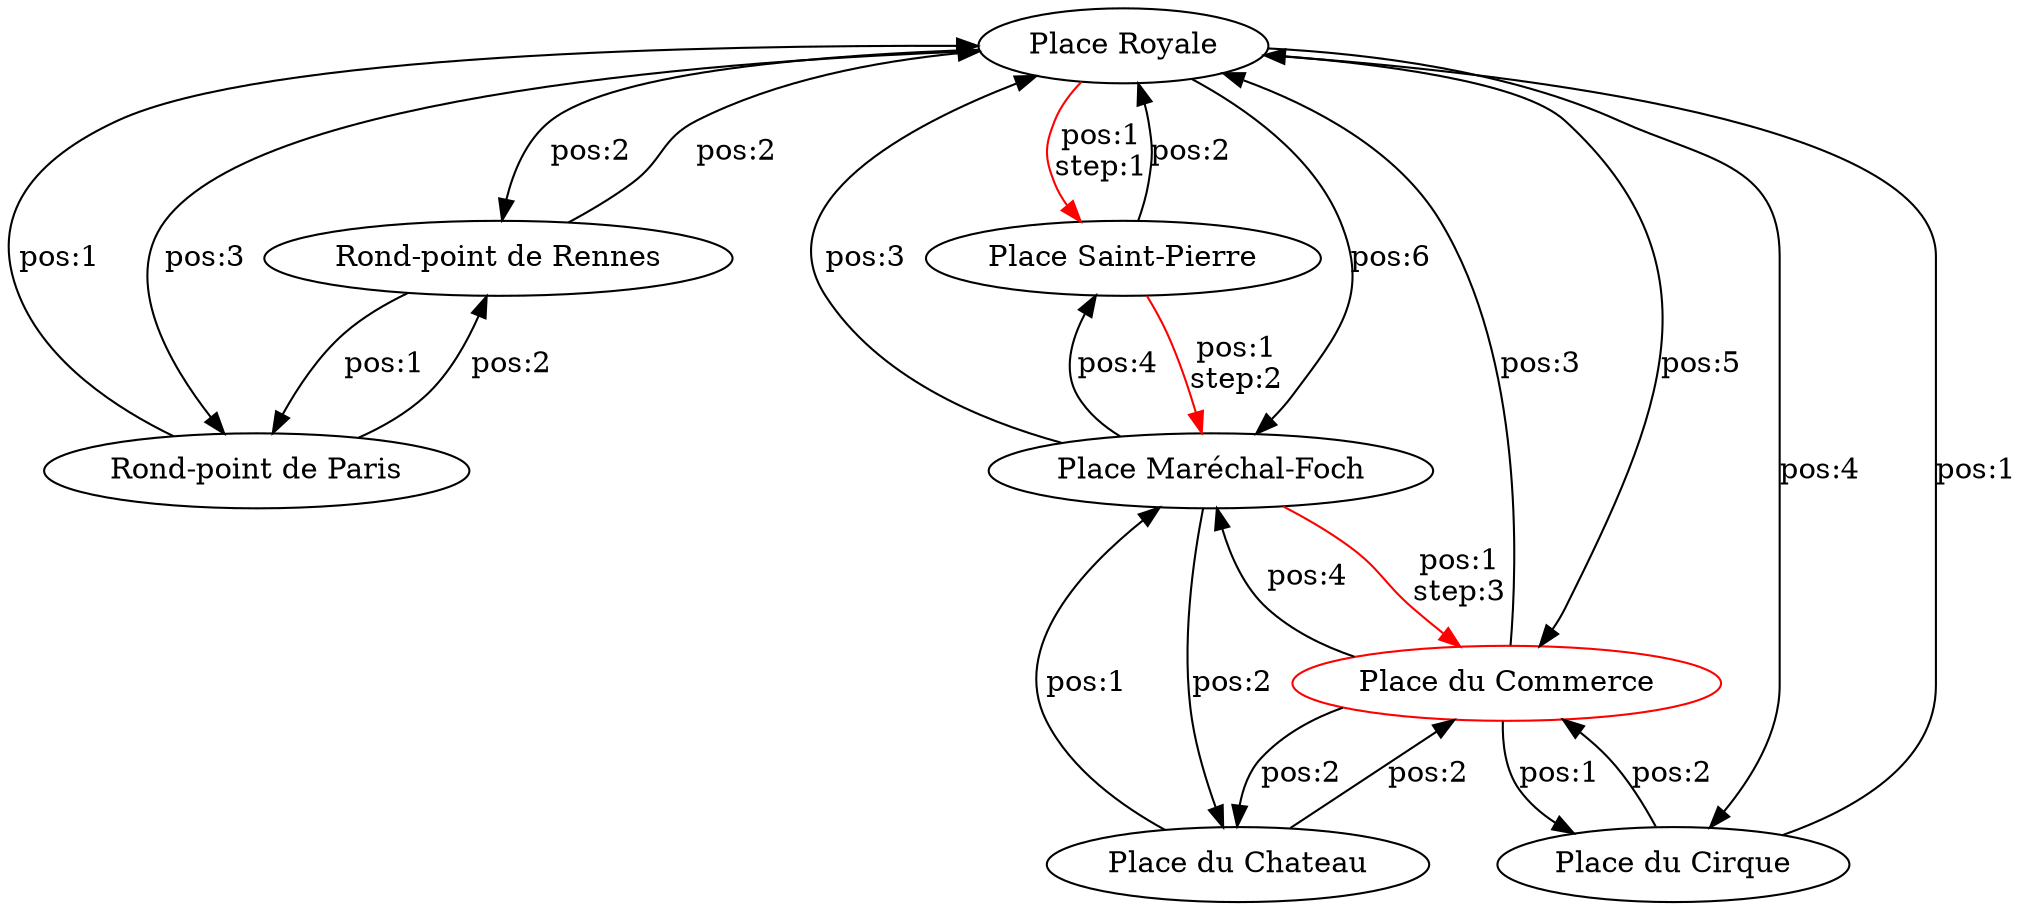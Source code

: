 digraph {
	Place_Royale [label="Place Royale"];
	Rond_point_de_Rennes [label="Rond-point de Rennes"];
	Rond_point_de_Paris [label="Rond-point de Paris"];
	Place_Saint_Pierre [label="Place Saint-Pierre"];
	Place_Marechal_Foch [label="Place Maréchal-Foch"];
	Place_du_Chateau [label="Place du Chateau"];
	Place_du_Commerce [label="Place du Commerce",color="red"];
	Place_du_Cirque [label="Place du Cirque"];

	Place_Royale -> Rond_point_de_Rennes [label="pos:2\n"];
	Rond_point_de_Rennes -> Rond_point_de_Paris [label="pos:1\n"];
	Rond_point_de_Paris -> Place_Royale [label="pos:1\n"];
	Place_Royale -> Place_Saint_Pierre [label="pos:1\nstep:1\n",color=red];
	Place_Saint_Pierre -> Place_Marechal_Foch [label="pos:1\nstep:2\n",color=red];
	Place_Royale -> Place_Marechal_Foch [label="pos:6\n"];
	Place_Royale -> Place_du_Commerce [label="pos:5\n"];
	Place_Royale -> Place_du_Cirque [label="pos:4\n"];
	Place_du_Cirque -> Place_du_Commerce [label="pos:2\n"];
	Place_du_Commerce -> Place_Marechal_Foch [label="pos:4\n"];
	Place_du_Commerce -> Place_du_Chateau [label="pos:2\n"];
	Place_du_Chateau -> Place_Marechal_Foch [label="pos:1\n"];
	Rond_point_de_Rennes -> Place_Royale [label="pos:2\n"];
	Rond_point_de_Paris -> Rond_point_de_Rennes [label="pos:2\n"];
	Place_Royale -> Rond_point_de_Paris [label="pos:3\n"];
	Place_Saint_Pierre -> Place_Royale [label="pos:2\n"];
	Place_Marechal_Foch -> Place_Saint_Pierre [label="pos:4\n"];
	Place_Marechal_Foch -> Place_Royale [label="pos:3\n"];
	Place_du_Commerce -> Place_Royale [label="pos:3\n"];
	Place_du_Cirque -> Place_Royale [label="pos:1\n"];
	Place_du_Commerce -> Place_du_Cirque [label="pos:1\n"];
	Place_Marechal_Foch -> Place_du_Commerce [label="pos:1\nstep:3\n",color=red];
	Place_du_Chateau -> Place_du_Commerce [label="pos:2\n"];
	Place_Marechal_Foch -> Place_du_Chateau [label="pos:2\n"];
}
